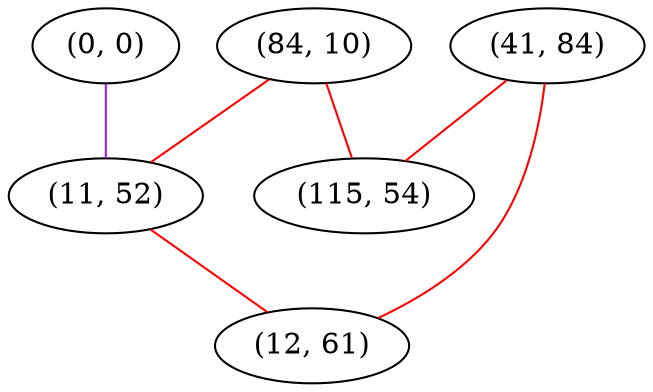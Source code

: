 graph "" {
"(0, 0)";
"(41, 84)";
"(84, 10)";
"(11, 52)";
"(115, 54)";
"(12, 61)";
"(0, 0)" -- "(11, 52)"  [color=purple, key=0, weight=4];
"(41, 84)" -- "(12, 61)"  [color=red, key=0, weight=1];
"(41, 84)" -- "(115, 54)"  [color=red, key=0, weight=1];
"(84, 10)" -- "(11, 52)"  [color=red, key=0, weight=1];
"(84, 10)" -- "(115, 54)"  [color=red, key=0, weight=1];
"(11, 52)" -- "(12, 61)"  [color=red, key=0, weight=1];
}
